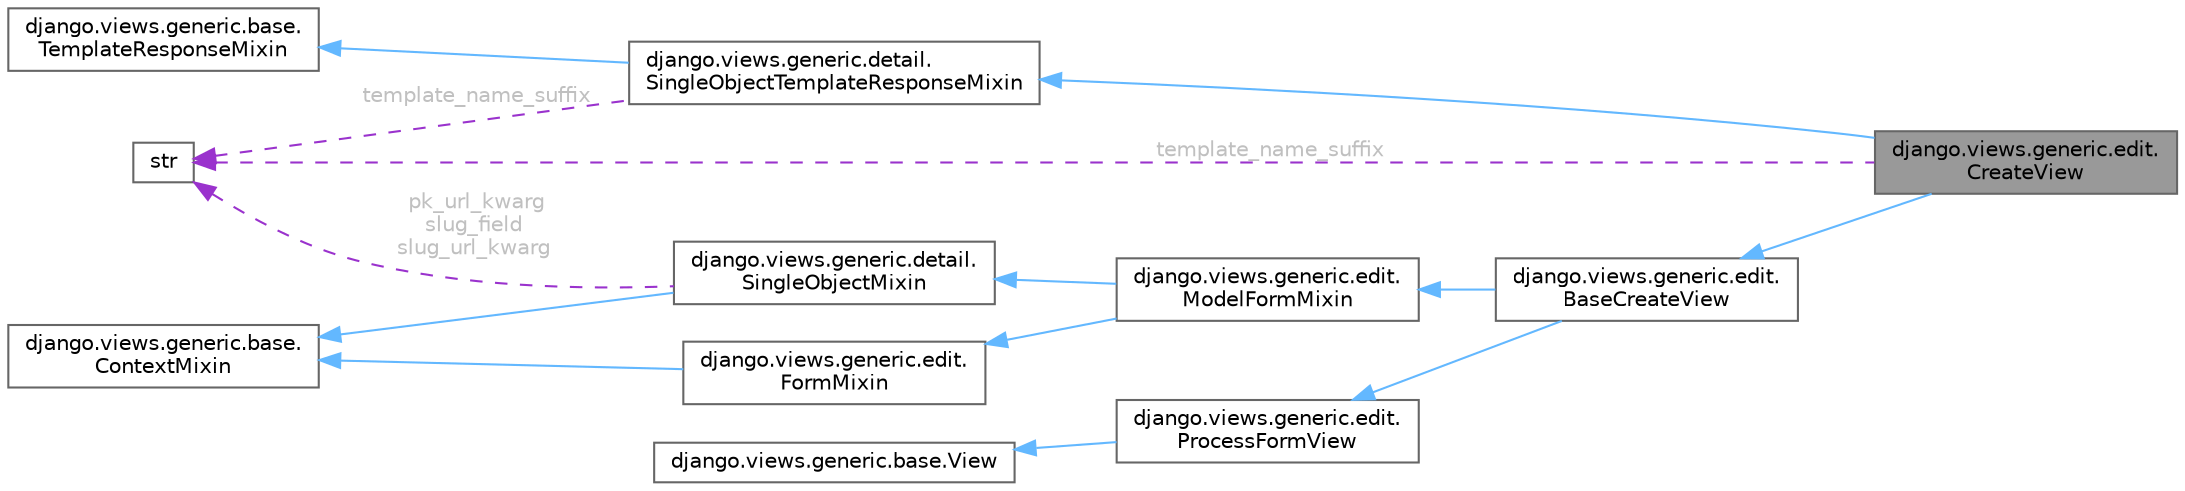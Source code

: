 digraph "django.views.generic.edit.CreateView"
{
 // LATEX_PDF_SIZE
  bgcolor="transparent";
  edge [fontname=Helvetica,fontsize=10,labelfontname=Helvetica,labelfontsize=10];
  node [fontname=Helvetica,fontsize=10,shape=box,height=0.2,width=0.4];
  rankdir="LR";
  Node1 [id="Node000001",label="django.views.generic.edit.\lCreateView",height=0.2,width=0.4,color="gray40", fillcolor="grey60", style="filled", fontcolor="black",tooltip=" "];
  Node2 -> Node1 [id="edge1_Node000001_Node000002",dir="back",color="steelblue1",style="solid",tooltip=" "];
  Node2 [id="Node000002",label="django.views.generic.detail.\lSingleObjectTemplateResponseMixin",height=0.2,width=0.4,color="gray40", fillcolor="white", style="filled",URL="$classdjango_1_1views_1_1generic_1_1detail_1_1_single_object_template_response_mixin.html",tooltip=" "];
  Node3 -> Node2 [id="edge2_Node000002_Node000003",dir="back",color="steelblue1",style="solid",tooltip=" "];
  Node3 [id="Node000003",label="django.views.generic.base.\lTemplateResponseMixin",height=0.2,width=0.4,color="gray40", fillcolor="white", style="filled",URL="$classdjango_1_1views_1_1generic_1_1base_1_1_template_response_mixin.html",tooltip=" "];
  Node4 -> Node2 [id="edge3_Node000002_Node000004",dir="back",color="darkorchid3",style="dashed",tooltip=" ",label=" template_name_suffix",fontcolor="grey" ];
  Node4 [id="Node000004",label="str",height=0.2,width=0.4,color="gray40", fillcolor="white", style="filled",tooltip=" "];
  Node5 -> Node1 [id="edge4_Node000001_Node000005",dir="back",color="steelblue1",style="solid",tooltip=" "];
  Node5 [id="Node000005",label="django.views.generic.edit.\lBaseCreateView",height=0.2,width=0.4,color="gray40", fillcolor="white", style="filled",URL="$classdjango_1_1views_1_1generic_1_1edit_1_1_base_create_view.html",tooltip=" "];
  Node6 -> Node5 [id="edge5_Node000005_Node000006",dir="back",color="steelblue1",style="solid",tooltip=" "];
  Node6 [id="Node000006",label="django.views.generic.edit.\lModelFormMixin",height=0.2,width=0.4,color="gray40", fillcolor="white", style="filled",URL="$classdjango_1_1views_1_1generic_1_1edit_1_1_model_form_mixin.html",tooltip=" "];
  Node7 -> Node6 [id="edge6_Node000006_Node000007",dir="back",color="steelblue1",style="solid",tooltip=" "];
  Node7 [id="Node000007",label="django.views.generic.edit.\lFormMixin",height=0.2,width=0.4,color="gray40", fillcolor="white", style="filled",URL="$classdjango_1_1views_1_1generic_1_1edit_1_1_form_mixin.html",tooltip=" "];
  Node8 -> Node7 [id="edge7_Node000007_Node000008",dir="back",color="steelblue1",style="solid",tooltip=" "];
  Node8 [id="Node000008",label="django.views.generic.base.\lContextMixin",height=0.2,width=0.4,color="gray40", fillcolor="white", style="filled",URL="$classdjango_1_1views_1_1generic_1_1base_1_1_context_mixin.html",tooltip=" "];
  Node9 -> Node6 [id="edge8_Node000006_Node000009",dir="back",color="steelblue1",style="solid",tooltip=" "];
  Node9 [id="Node000009",label="django.views.generic.detail.\lSingleObjectMixin",height=0.2,width=0.4,color="gray40", fillcolor="white", style="filled",URL="$classdjango_1_1views_1_1generic_1_1detail_1_1_single_object_mixin.html",tooltip=" "];
  Node8 -> Node9 [id="edge9_Node000009_Node000008",dir="back",color="steelblue1",style="solid",tooltip=" "];
  Node4 -> Node9 [id="edge10_Node000009_Node000004",dir="back",color="darkorchid3",style="dashed",tooltip=" ",label=" pk_url_kwarg\nslug_field\nslug_url_kwarg",fontcolor="grey" ];
  Node10 -> Node5 [id="edge11_Node000005_Node000010",dir="back",color="steelblue1",style="solid",tooltip=" "];
  Node10 [id="Node000010",label="django.views.generic.edit.\lProcessFormView",height=0.2,width=0.4,color="gray40", fillcolor="white", style="filled",URL="$classdjango_1_1views_1_1generic_1_1edit_1_1_process_form_view.html",tooltip=" "];
  Node11 -> Node10 [id="edge12_Node000010_Node000011",dir="back",color="steelblue1",style="solid",tooltip=" "];
  Node11 [id="Node000011",label="django.views.generic.base.View",height=0.2,width=0.4,color="gray40", fillcolor="white", style="filled",URL="$classdjango_1_1views_1_1generic_1_1base_1_1_view.html",tooltip=" "];
  Node4 -> Node1 [id="edge13_Node000001_Node000004",dir="back",color="darkorchid3",style="dashed",tooltip=" ",label=" template_name_suffix",fontcolor="grey" ];
}
